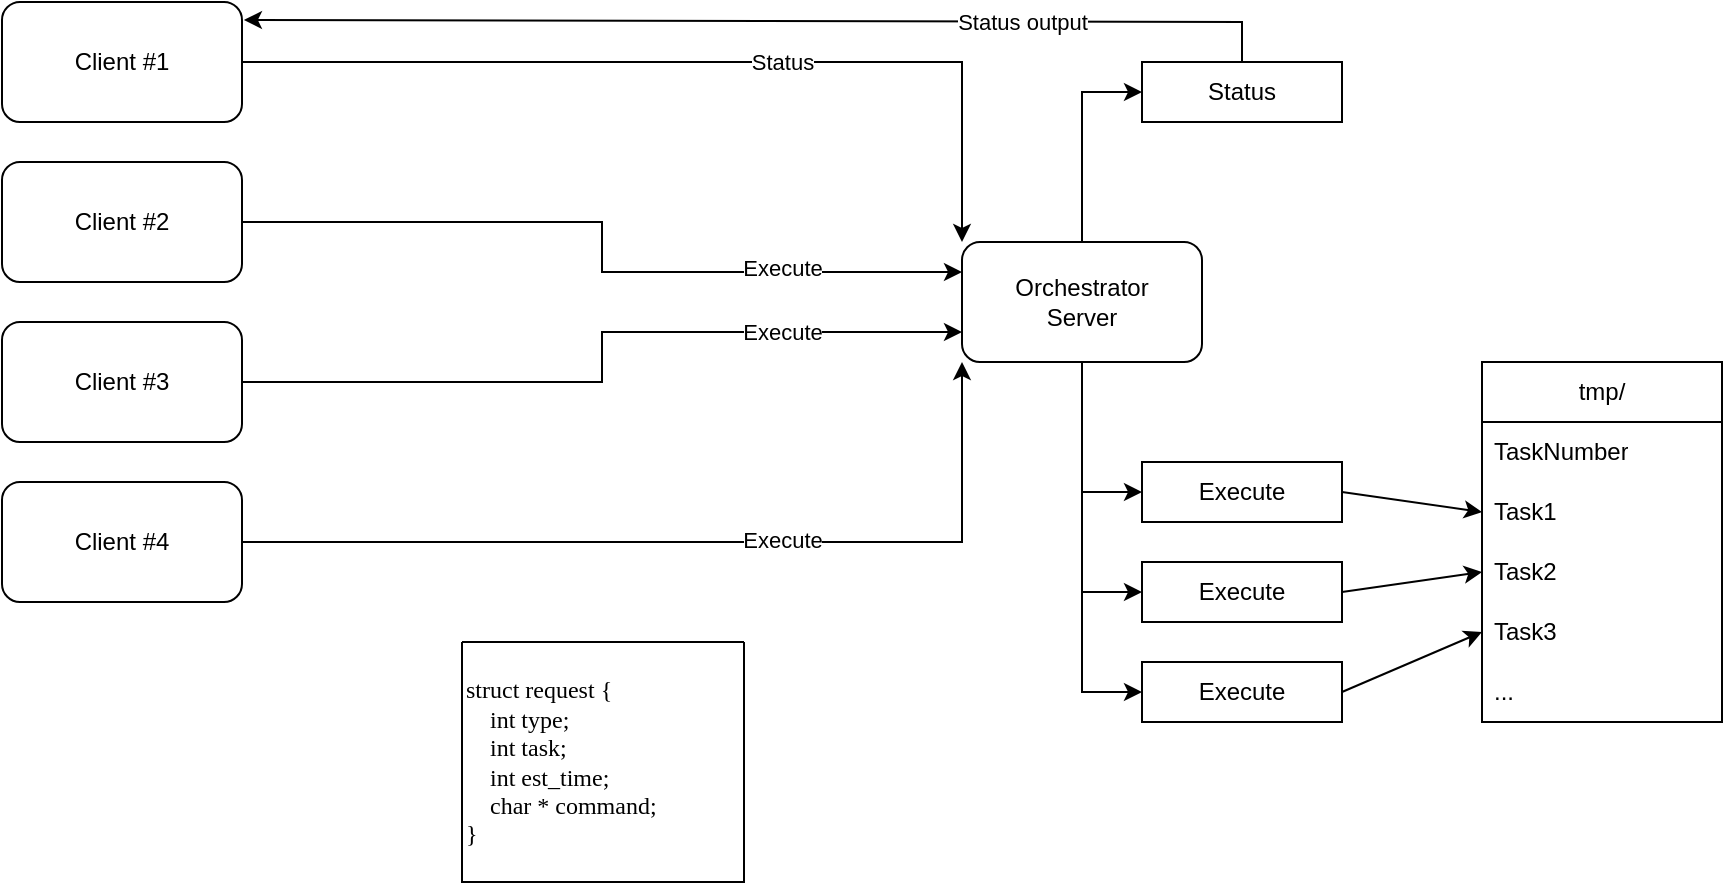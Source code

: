 <mxfile version="24.3.1" type="device">
  <diagram name="Page-1" id="whHoUh4HutGnMUqi3Y0A">
    <mxGraphModel dx="880" dy="524" grid="1" gridSize="10" guides="1" tooltips="1" connect="1" arrows="1" fold="1" page="1" pageScale="1" pageWidth="850" pageHeight="1100" math="0" shadow="0">
      <root>
        <mxCell id="0" />
        <mxCell id="1" parent="0" />
        <mxCell id="Hsyt4QbSnEiKnOeJpD4M-8" style="edgeStyle=orthogonalEdgeStyle;rounded=0;orthogonalLoop=1;jettySize=auto;html=1;entryX=0;entryY=0;entryDx=0;entryDy=0;" edge="1" parent="1" source="Hsyt4QbSnEiKnOeJpD4M-1" target="Hsyt4QbSnEiKnOeJpD4M-2">
          <mxGeometry relative="1" as="geometry" />
        </mxCell>
        <mxCell id="Hsyt4QbSnEiKnOeJpD4M-1" value="Client #1" style="rounded=1;whiteSpace=wrap;html=1;" vertex="1" parent="1">
          <mxGeometry x="100" y="110" width="120" height="60" as="geometry" />
        </mxCell>
        <mxCell id="Hsyt4QbSnEiKnOeJpD4M-27" style="edgeStyle=orthogonalEdgeStyle;rounded=0;orthogonalLoop=1;jettySize=auto;html=1;entryX=0;entryY=0.5;entryDx=0;entryDy=0;" edge="1" parent="1" source="Hsyt4QbSnEiKnOeJpD4M-2" target="Hsyt4QbSnEiKnOeJpD4M-20">
          <mxGeometry relative="1" as="geometry" />
        </mxCell>
        <mxCell id="Hsyt4QbSnEiKnOeJpD4M-28" style="edgeStyle=orthogonalEdgeStyle;rounded=0;orthogonalLoop=1;jettySize=auto;html=1;entryX=0;entryY=0.5;entryDx=0;entryDy=0;" edge="1" parent="1" source="Hsyt4QbSnEiKnOeJpD4M-2" target="Hsyt4QbSnEiKnOeJpD4M-21">
          <mxGeometry relative="1" as="geometry" />
        </mxCell>
        <mxCell id="Hsyt4QbSnEiKnOeJpD4M-29" style="edgeStyle=orthogonalEdgeStyle;rounded=0;orthogonalLoop=1;jettySize=auto;html=1;entryX=0;entryY=0.5;entryDx=0;entryDy=0;" edge="1" parent="1" source="Hsyt4QbSnEiKnOeJpD4M-2" target="Hsyt4QbSnEiKnOeJpD4M-22">
          <mxGeometry relative="1" as="geometry" />
        </mxCell>
        <mxCell id="Hsyt4QbSnEiKnOeJpD4M-31" style="edgeStyle=orthogonalEdgeStyle;rounded=0;orthogonalLoop=1;jettySize=auto;html=1;entryX=0;entryY=0.5;entryDx=0;entryDy=0;" edge="1" parent="1" source="Hsyt4QbSnEiKnOeJpD4M-2" target="Hsyt4QbSnEiKnOeJpD4M-30">
          <mxGeometry relative="1" as="geometry" />
        </mxCell>
        <mxCell id="Hsyt4QbSnEiKnOeJpD4M-2" value="&lt;div&gt;Orchestrator&lt;/div&gt;&lt;div&gt;Server&lt;/div&gt;" style="rounded=1;whiteSpace=wrap;html=1;" vertex="1" parent="1">
          <mxGeometry x="580" y="230" width="120" height="60" as="geometry" />
        </mxCell>
        <mxCell id="Hsyt4QbSnEiKnOeJpD4M-9" style="edgeStyle=orthogonalEdgeStyle;rounded=0;orthogonalLoop=1;jettySize=auto;html=1;entryX=0;entryY=0.25;entryDx=0;entryDy=0;" edge="1" parent="1" source="Hsyt4QbSnEiKnOeJpD4M-3" target="Hsyt4QbSnEiKnOeJpD4M-2">
          <mxGeometry relative="1" as="geometry" />
        </mxCell>
        <mxCell id="Hsyt4QbSnEiKnOeJpD4M-3" value="Client #2" style="rounded=1;whiteSpace=wrap;html=1;" vertex="1" parent="1">
          <mxGeometry x="100" y="190" width="120" height="60" as="geometry" />
        </mxCell>
        <mxCell id="Hsyt4QbSnEiKnOeJpD4M-10" style="edgeStyle=orthogonalEdgeStyle;rounded=0;orthogonalLoop=1;jettySize=auto;html=1;entryX=0;entryY=0.75;entryDx=0;entryDy=0;" edge="1" parent="1" source="Hsyt4QbSnEiKnOeJpD4M-4" target="Hsyt4QbSnEiKnOeJpD4M-2">
          <mxGeometry relative="1" as="geometry" />
        </mxCell>
        <mxCell id="Hsyt4QbSnEiKnOeJpD4M-4" value="Client #3" style="rounded=1;whiteSpace=wrap;html=1;" vertex="1" parent="1">
          <mxGeometry x="100" y="270" width="120" height="60" as="geometry" />
        </mxCell>
        <mxCell id="Hsyt4QbSnEiKnOeJpD4M-12" style="edgeStyle=orthogonalEdgeStyle;rounded=0;orthogonalLoop=1;jettySize=auto;html=1;entryX=0;entryY=1;entryDx=0;entryDy=0;" edge="1" parent="1" source="Hsyt4QbSnEiKnOeJpD4M-5" target="Hsyt4QbSnEiKnOeJpD4M-2">
          <mxGeometry relative="1" as="geometry" />
        </mxCell>
        <mxCell id="Hsyt4QbSnEiKnOeJpD4M-23" value="Execute" style="edgeLabel;html=1;align=center;verticalAlign=middle;resizable=0;points=[];" vertex="1" connectable="0" parent="Hsyt4QbSnEiKnOeJpD4M-12">
          <mxGeometry x="-0.133" y="2" relative="1" as="geometry">
            <mxPoint x="75" y="1" as="offset" />
          </mxGeometry>
        </mxCell>
        <mxCell id="Hsyt4QbSnEiKnOeJpD4M-5" value="Client #4" style="rounded=1;whiteSpace=wrap;html=1;" vertex="1" parent="1">
          <mxGeometry x="100" y="350" width="120" height="60" as="geometry" />
        </mxCell>
        <mxCell id="Hsyt4QbSnEiKnOeJpD4M-16" value="tmp/" style="swimlane;fontStyle=0;childLayout=stackLayout;horizontal=1;startSize=30;horizontalStack=0;resizeParent=1;resizeParentMax=0;resizeLast=0;collapsible=1;marginBottom=0;whiteSpace=wrap;html=1;" vertex="1" parent="1">
          <mxGeometry x="840" y="290" width="120" height="180" as="geometry" />
        </mxCell>
        <mxCell id="Hsyt4QbSnEiKnOeJpD4M-17" value="TaskNumber" style="text;strokeColor=none;fillColor=none;align=left;verticalAlign=middle;spacingLeft=4;spacingRight=4;overflow=hidden;points=[[0,0.5],[1,0.5]];portConstraint=eastwest;rotatable=0;whiteSpace=wrap;html=1;" vertex="1" parent="Hsyt4QbSnEiKnOeJpD4M-16">
          <mxGeometry y="30" width="120" height="30" as="geometry" />
        </mxCell>
        <mxCell id="Hsyt4QbSnEiKnOeJpD4M-18" value="Task1" style="text;strokeColor=none;fillColor=none;align=left;verticalAlign=middle;spacingLeft=4;spacingRight=4;overflow=hidden;points=[[0,0.5],[1,0.5]];portConstraint=eastwest;rotatable=0;whiteSpace=wrap;html=1;" vertex="1" parent="Hsyt4QbSnEiKnOeJpD4M-16">
          <mxGeometry y="60" width="120" height="30" as="geometry" />
        </mxCell>
        <mxCell id="Hsyt4QbSnEiKnOeJpD4M-19" value="Task2" style="text;strokeColor=none;fillColor=none;align=left;verticalAlign=middle;spacingLeft=4;spacingRight=4;overflow=hidden;points=[[0,0.5],[1,0.5]];portConstraint=eastwest;rotatable=0;whiteSpace=wrap;html=1;" vertex="1" parent="Hsyt4QbSnEiKnOeJpD4M-16">
          <mxGeometry y="90" width="120" height="30" as="geometry" />
        </mxCell>
        <mxCell id="Hsyt4QbSnEiKnOeJpD4M-39" value="Task3" style="text;strokeColor=none;fillColor=none;align=left;verticalAlign=middle;spacingLeft=4;spacingRight=4;overflow=hidden;points=[[0,0.5],[1,0.5]];portConstraint=eastwest;rotatable=0;whiteSpace=wrap;html=1;" vertex="1" parent="Hsyt4QbSnEiKnOeJpD4M-16">
          <mxGeometry y="120" width="120" height="30" as="geometry" />
        </mxCell>
        <mxCell id="Hsyt4QbSnEiKnOeJpD4M-40" value="..." style="text;strokeColor=none;fillColor=none;align=left;verticalAlign=middle;spacingLeft=4;spacingRight=4;overflow=hidden;points=[[0,0.5],[1,0.5]];portConstraint=eastwest;rotatable=0;whiteSpace=wrap;html=1;" vertex="1" parent="Hsyt4QbSnEiKnOeJpD4M-16">
          <mxGeometry y="150" width="120" height="30" as="geometry" />
        </mxCell>
        <mxCell id="Hsyt4QbSnEiKnOeJpD4M-20" value="Execute" style="rounded=0;whiteSpace=wrap;html=1;" vertex="1" parent="1">
          <mxGeometry x="670" y="340" width="100" height="30" as="geometry" />
        </mxCell>
        <mxCell id="Hsyt4QbSnEiKnOeJpD4M-21" value="Execute" style="rounded=0;whiteSpace=wrap;html=1;" vertex="1" parent="1">
          <mxGeometry x="670" y="390" width="100" height="30" as="geometry" />
        </mxCell>
        <mxCell id="Hsyt4QbSnEiKnOeJpD4M-22" value="Execute" style="rounded=0;whiteSpace=wrap;html=1;" vertex="1" parent="1">
          <mxGeometry x="670" y="440" width="100" height="30" as="geometry" />
        </mxCell>
        <mxCell id="Hsyt4QbSnEiKnOeJpD4M-24" value="Execute" style="edgeLabel;html=1;align=center;verticalAlign=middle;resizable=0;points=[];" vertex="1" connectable="0" parent="1">
          <mxGeometry x="490" y="275" as="geometry" />
        </mxCell>
        <mxCell id="Hsyt4QbSnEiKnOeJpD4M-25" value="Execute" style="edgeLabel;html=1;align=center;verticalAlign=middle;resizable=0;points=[];" vertex="1" connectable="0" parent="1">
          <mxGeometry x="490" y="243" as="geometry" />
        </mxCell>
        <mxCell id="Hsyt4QbSnEiKnOeJpD4M-26" value="Status" style="edgeLabel;html=1;align=center;verticalAlign=middle;resizable=0;points=[];" vertex="1" connectable="0" parent="1">
          <mxGeometry x="490" y="140" as="geometry" />
        </mxCell>
        <mxCell id="Hsyt4QbSnEiKnOeJpD4M-30" value="Status" style="rounded=0;whiteSpace=wrap;html=1;" vertex="1" parent="1">
          <mxGeometry x="670" y="140" width="100" height="30" as="geometry" />
        </mxCell>
        <mxCell id="Hsyt4QbSnEiKnOeJpD4M-32" value="" style="swimlane;startSize=0;" vertex="1" parent="1">
          <mxGeometry x="330" y="430" width="141" height="120" as="geometry" />
        </mxCell>
        <mxCell id="Hsyt4QbSnEiKnOeJpD4M-34" value="&lt;div align=&quot;left&quot;&gt;&lt;pre&gt;&lt;font face=&quot;Hack Font&quot;&gt;struct request {&lt;br&gt;    int type;&lt;br&gt;    int task;&lt;br&gt;    int est_time;&lt;br&gt;&lt;/font&gt;&lt;font face=&quot;Hack Font&quot;&gt;    char * command;&lt;/font&gt;&lt;br&gt;&lt;font face=&quot;Hack Font&quot;&gt;}&lt;/font&gt;&lt;br&gt;&lt;/pre&gt;&lt;/div&gt;" style="text;html=1;align=left;verticalAlign=middle;resizable=0;points=[];autosize=1;strokeColor=none;fillColor=none;" vertex="1" parent="Hsyt4QbSnEiKnOeJpD4M-32">
          <mxGeometry width="140" height="120" as="geometry" />
        </mxCell>
        <mxCell id="Hsyt4QbSnEiKnOeJpD4M-42" value="" style="endArrow=classic;html=1;rounded=0;exitX=1;exitY=0.5;exitDx=0;exitDy=0;entryX=0;entryY=0.5;entryDx=0;entryDy=0;" edge="1" parent="1" source="Hsyt4QbSnEiKnOeJpD4M-22" target="Hsyt4QbSnEiKnOeJpD4M-39">
          <mxGeometry width="50" height="50" relative="1" as="geometry">
            <mxPoint x="720" y="350" as="sourcePoint" />
            <mxPoint x="770" y="300" as="targetPoint" />
          </mxGeometry>
        </mxCell>
        <mxCell id="Hsyt4QbSnEiKnOeJpD4M-43" value="" style="endArrow=classic;html=1;rounded=0;exitX=1;exitY=0.5;exitDx=0;exitDy=0;entryX=0;entryY=0.5;entryDx=0;entryDy=0;" edge="1" parent="1" source="Hsyt4QbSnEiKnOeJpD4M-20" target="Hsyt4QbSnEiKnOeJpD4M-18">
          <mxGeometry width="50" height="50" relative="1" as="geometry">
            <mxPoint x="720" y="350" as="sourcePoint" />
            <mxPoint x="770" y="300" as="targetPoint" />
          </mxGeometry>
        </mxCell>
        <mxCell id="Hsyt4QbSnEiKnOeJpD4M-44" value="" style="endArrow=classic;html=1;rounded=0;exitX=1;exitY=0.5;exitDx=0;exitDy=0;entryX=0;entryY=0.5;entryDx=0;entryDy=0;" edge="1" parent="1" source="Hsyt4QbSnEiKnOeJpD4M-21" target="Hsyt4QbSnEiKnOeJpD4M-19">
          <mxGeometry width="50" height="50" relative="1" as="geometry">
            <mxPoint x="720" y="350" as="sourcePoint" />
            <mxPoint x="770" y="300" as="targetPoint" />
          </mxGeometry>
        </mxCell>
        <mxCell id="Hsyt4QbSnEiKnOeJpD4M-46" value="" style="endArrow=classic;html=1;rounded=0;exitX=0.5;exitY=0;exitDx=0;exitDy=0;entryX=1.008;entryY=0.15;entryDx=0;entryDy=0;entryPerimeter=0;" edge="1" parent="1" source="Hsyt4QbSnEiKnOeJpD4M-30" target="Hsyt4QbSnEiKnOeJpD4M-1">
          <mxGeometry width="50" height="50" relative="1" as="geometry">
            <mxPoint x="700" y="52.98" as="sourcePoint" />
            <mxPoint x="202.04" y="30.0" as="targetPoint" />
            <Array as="points">
              <mxPoint x="720" y="120" />
            </Array>
          </mxGeometry>
        </mxCell>
        <mxCell id="Hsyt4QbSnEiKnOeJpD4M-47" value="Status output" style="edgeLabel;html=1;align=center;verticalAlign=middle;resizable=0;points=[];" vertex="1" connectable="0" parent="1">
          <mxGeometry x="610" y="120" as="geometry" />
        </mxCell>
      </root>
    </mxGraphModel>
  </diagram>
</mxfile>
